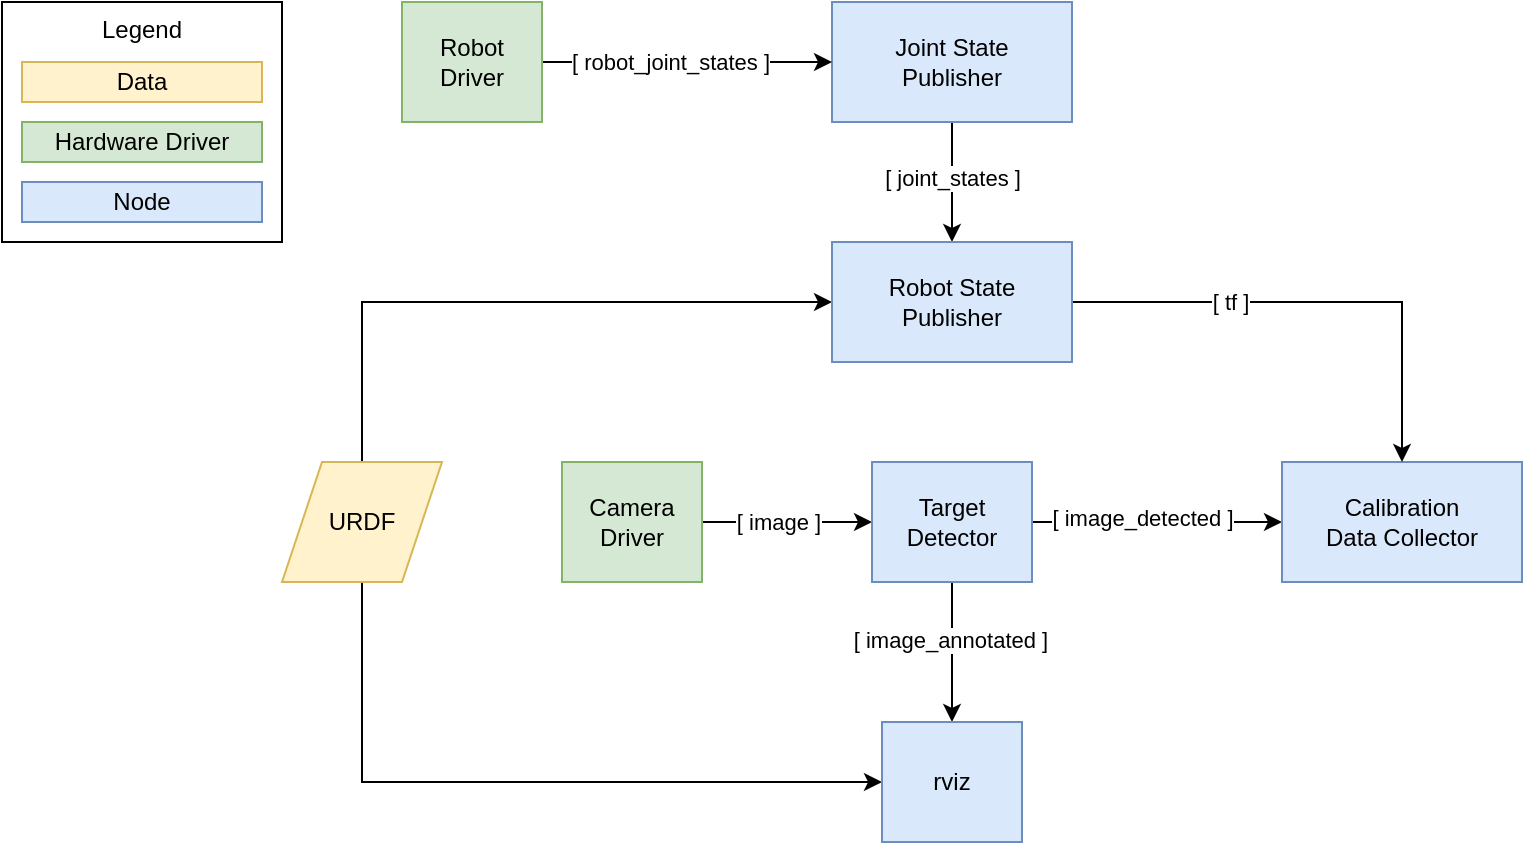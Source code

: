 <mxfile version="23.0.2" type="device">
  <diagram name="Page-1" id="jW7UVxMNkwjXwEla00H7">
    <mxGraphModel dx="1362" dy="843" grid="1" gridSize="10" guides="1" tooltips="1" connect="1" arrows="1" fold="1" page="1" pageScale="1" pageWidth="850" pageHeight="1100" math="0" shadow="0">
      <root>
        <mxCell id="0" />
        <mxCell id="1" parent="0" />
        <mxCell id="YfUPxc3VBraiTX5q9Zn6-32" value="Legend" style="rounded=0;whiteSpace=wrap;html=1;verticalAlign=top;" vertex="1" parent="1">
          <mxGeometry x="40" y="200" width="140" height="120" as="geometry" />
        </mxCell>
        <mxCell id="YfUPxc3VBraiTX5q9Zn6-20" style="edgeStyle=orthogonalEdgeStyle;rounded=0;orthogonalLoop=1;jettySize=auto;html=1;entryX=0;entryY=0.5;entryDx=0;entryDy=0;" edge="1" parent="1" source="YfUPxc3VBraiTX5q9Zn6-1" target="YfUPxc3VBraiTX5q9Zn6-2">
          <mxGeometry relative="1" as="geometry" />
        </mxCell>
        <mxCell id="YfUPxc3VBraiTX5q9Zn6-21" value="[ image ]" style="edgeLabel;html=1;align=center;verticalAlign=middle;resizable=0;points=[];" vertex="1" connectable="0" parent="YfUPxc3VBraiTX5q9Zn6-20">
          <mxGeometry x="0.081" y="-1" relative="1" as="geometry">
            <mxPoint x="-8" y="-1" as="offset" />
          </mxGeometry>
        </mxCell>
        <mxCell id="YfUPxc3VBraiTX5q9Zn6-1" value="Camera&lt;br&gt;Driver" style="rounded=0;whiteSpace=wrap;html=1;fillColor=#d5e8d4;strokeColor=#82b366;" vertex="1" parent="1">
          <mxGeometry x="320" y="430" width="70" height="60" as="geometry" />
        </mxCell>
        <mxCell id="YfUPxc3VBraiTX5q9Zn6-16" style="edgeStyle=orthogonalEdgeStyle;rounded=0;orthogonalLoop=1;jettySize=auto;html=1;" edge="1" parent="1" source="YfUPxc3VBraiTX5q9Zn6-2" target="YfUPxc3VBraiTX5q9Zn6-4">
          <mxGeometry relative="1" as="geometry" />
        </mxCell>
        <mxCell id="YfUPxc3VBraiTX5q9Zn6-17" value="[ image_detected ]" style="edgeLabel;html=1;align=center;verticalAlign=middle;resizable=0;points=[];" vertex="1" connectable="0" parent="YfUPxc3VBraiTX5q9Zn6-16">
          <mxGeometry x="-0.358" y="-1" relative="1" as="geometry">
            <mxPoint x="15" y="-3" as="offset" />
          </mxGeometry>
        </mxCell>
        <mxCell id="YfUPxc3VBraiTX5q9Zn6-19" style="edgeStyle=orthogonalEdgeStyle;rounded=0;orthogonalLoop=1;jettySize=auto;html=1;exitX=0.5;exitY=1;exitDx=0;exitDy=0;" edge="1" parent="1" source="YfUPxc3VBraiTX5q9Zn6-2" target="YfUPxc3VBraiTX5q9Zn6-18">
          <mxGeometry relative="1" as="geometry" />
        </mxCell>
        <mxCell id="YfUPxc3VBraiTX5q9Zn6-23" value="[ image_annotated ]" style="edgeLabel;html=1;align=center;verticalAlign=middle;resizable=0;points=[];" vertex="1" connectable="0" parent="YfUPxc3VBraiTX5q9Zn6-19">
          <mxGeometry x="-0.178" y="-1" relative="1" as="geometry">
            <mxPoint as="offset" />
          </mxGeometry>
        </mxCell>
        <mxCell id="YfUPxc3VBraiTX5q9Zn6-2" value="Target&lt;br&gt;Detector" style="rounded=0;whiteSpace=wrap;html=1;fillColor=#dae8fc;strokeColor=#6c8ebf;" vertex="1" parent="1">
          <mxGeometry x="475" y="430" width="80" height="60" as="geometry" />
        </mxCell>
        <mxCell id="YfUPxc3VBraiTX5q9Zn6-4" value="Calibration&lt;br&gt;Data Collector" style="rounded=0;whiteSpace=wrap;html=1;fillColor=#dae8fc;strokeColor=#6c8ebf;" vertex="1" parent="1">
          <mxGeometry x="680" y="430" width="120" height="60" as="geometry" />
        </mxCell>
        <mxCell id="YfUPxc3VBraiTX5q9Zn6-27" style="edgeStyle=orthogonalEdgeStyle;rounded=0;orthogonalLoop=1;jettySize=auto;html=1;exitX=0.5;exitY=1;exitDx=0;exitDy=0;" edge="1" parent="1" source="YfUPxc3VBraiTX5q9Zn6-5" target="YfUPxc3VBraiTX5q9Zn6-18">
          <mxGeometry relative="1" as="geometry">
            <Array as="points">
              <mxPoint x="220" y="590" />
            </Array>
          </mxGeometry>
        </mxCell>
        <mxCell id="YfUPxc3VBraiTX5q9Zn6-28" style="edgeStyle=orthogonalEdgeStyle;rounded=0;orthogonalLoop=1;jettySize=auto;html=1;entryX=0;entryY=0.5;entryDx=0;entryDy=0;exitX=0.5;exitY=0;exitDx=0;exitDy=0;" edge="1" parent="1" source="YfUPxc3VBraiTX5q9Zn6-5" target="YfUPxc3VBraiTX5q9Zn6-7">
          <mxGeometry relative="1" as="geometry">
            <Array as="points">
              <mxPoint x="220" y="350" />
            </Array>
          </mxGeometry>
        </mxCell>
        <mxCell id="YfUPxc3VBraiTX5q9Zn6-5" value="URDF" style="shape=parallelogram;perimeter=parallelogramPerimeter;whiteSpace=wrap;html=1;fixedSize=1;fillColor=#fff2cc;strokeColor=#d6b656;" vertex="1" parent="1">
          <mxGeometry x="180" y="430" width="80" height="60" as="geometry" />
        </mxCell>
        <mxCell id="YfUPxc3VBraiTX5q9Zn6-11" style="edgeStyle=orthogonalEdgeStyle;rounded=0;orthogonalLoop=1;jettySize=auto;html=1;entryX=0.5;entryY=0;entryDx=0;entryDy=0;" edge="1" parent="1" source="YfUPxc3VBraiTX5q9Zn6-6" target="YfUPxc3VBraiTX5q9Zn6-7">
          <mxGeometry relative="1" as="geometry" />
        </mxCell>
        <mxCell id="YfUPxc3VBraiTX5q9Zn6-12" value="[ joint_states ]" style="edgeLabel;html=1;align=center;verticalAlign=middle;resizable=0;points=[];" vertex="1" connectable="0" parent="YfUPxc3VBraiTX5q9Zn6-11">
          <mxGeometry x="-0.075" relative="1" as="geometry">
            <mxPoint as="offset" />
          </mxGeometry>
        </mxCell>
        <mxCell id="YfUPxc3VBraiTX5q9Zn6-6" value="Joint State&lt;br&gt;Publisher" style="rounded=0;whiteSpace=wrap;html=1;fillColor=#dae8fc;strokeColor=#6c8ebf;" vertex="1" parent="1">
          <mxGeometry x="455" y="200" width="120" height="60" as="geometry" />
        </mxCell>
        <mxCell id="YfUPxc3VBraiTX5q9Zn6-13" style="edgeStyle=orthogonalEdgeStyle;rounded=0;orthogonalLoop=1;jettySize=auto;html=1;" edge="1" parent="1" source="YfUPxc3VBraiTX5q9Zn6-7" target="YfUPxc3VBraiTX5q9Zn6-4">
          <mxGeometry relative="1" as="geometry" />
        </mxCell>
        <mxCell id="YfUPxc3VBraiTX5q9Zn6-15" value="[ tf ]" style="edgeLabel;html=1;align=center;verticalAlign=middle;resizable=0;points=[];" vertex="1" connectable="0" parent="YfUPxc3VBraiTX5q9Zn6-13">
          <mxGeometry x="-0.45" y="-4" relative="1" as="geometry">
            <mxPoint x="11" y="-4" as="offset" />
          </mxGeometry>
        </mxCell>
        <mxCell id="YfUPxc3VBraiTX5q9Zn6-7" value="Robot State&lt;br&gt;Publisher" style="rounded=0;whiteSpace=wrap;html=1;fillColor=#dae8fc;strokeColor=#6c8ebf;" vertex="1" parent="1">
          <mxGeometry x="455" y="320" width="120" height="60" as="geometry" />
        </mxCell>
        <mxCell id="YfUPxc3VBraiTX5q9Zn6-9" style="edgeStyle=orthogonalEdgeStyle;rounded=0;orthogonalLoop=1;jettySize=auto;html=1;" edge="1" parent="1" source="YfUPxc3VBraiTX5q9Zn6-8" target="YfUPxc3VBraiTX5q9Zn6-6">
          <mxGeometry relative="1" as="geometry" />
        </mxCell>
        <mxCell id="YfUPxc3VBraiTX5q9Zn6-10" value="[ robot_joint_states ]" style="edgeLabel;html=1;align=center;verticalAlign=middle;resizable=0;points=[];" vertex="1" connectable="0" parent="YfUPxc3VBraiTX5q9Zn6-9">
          <mxGeometry x="-0.222" y="3" relative="1" as="geometry">
            <mxPoint x="7" y="3" as="offset" />
          </mxGeometry>
        </mxCell>
        <mxCell id="YfUPxc3VBraiTX5q9Zn6-8" value="Robot&lt;br&gt;Driver" style="rounded=0;whiteSpace=wrap;html=1;fillColor=#d5e8d4;strokeColor=#82b366;" vertex="1" parent="1">
          <mxGeometry x="240" y="200" width="70" height="60" as="geometry" />
        </mxCell>
        <mxCell id="YfUPxc3VBraiTX5q9Zn6-18" value="rviz" style="rounded=0;whiteSpace=wrap;html=1;fillColor=#dae8fc;strokeColor=#6c8ebf;" vertex="1" parent="1">
          <mxGeometry x="480" y="560" width="70" height="60" as="geometry" />
        </mxCell>
        <mxCell id="YfUPxc3VBraiTX5q9Zn6-29" value="Data" style="rounded=0;whiteSpace=wrap;html=1;fillColor=#fff2cc;strokeColor=#d6b656;" vertex="1" parent="1">
          <mxGeometry x="50" y="230" width="120" height="20" as="geometry" />
        </mxCell>
        <mxCell id="YfUPxc3VBraiTX5q9Zn6-30" value="Hardware Driver" style="rounded=0;whiteSpace=wrap;html=1;fillColor=#d5e8d4;strokeColor=#82b366;" vertex="1" parent="1">
          <mxGeometry x="50" y="260" width="120" height="20" as="geometry" />
        </mxCell>
        <mxCell id="YfUPxc3VBraiTX5q9Zn6-31" value="Node" style="rounded=0;whiteSpace=wrap;html=1;fillColor=#dae8fc;strokeColor=#6c8ebf;" vertex="1" parent="1">
          <mxGeometry x="50" y="290" width="120" height="20" as="geometry" />
        </mxCell>
      </root>
    </mxGraphModel>
  </diagram>
</mxfile>
